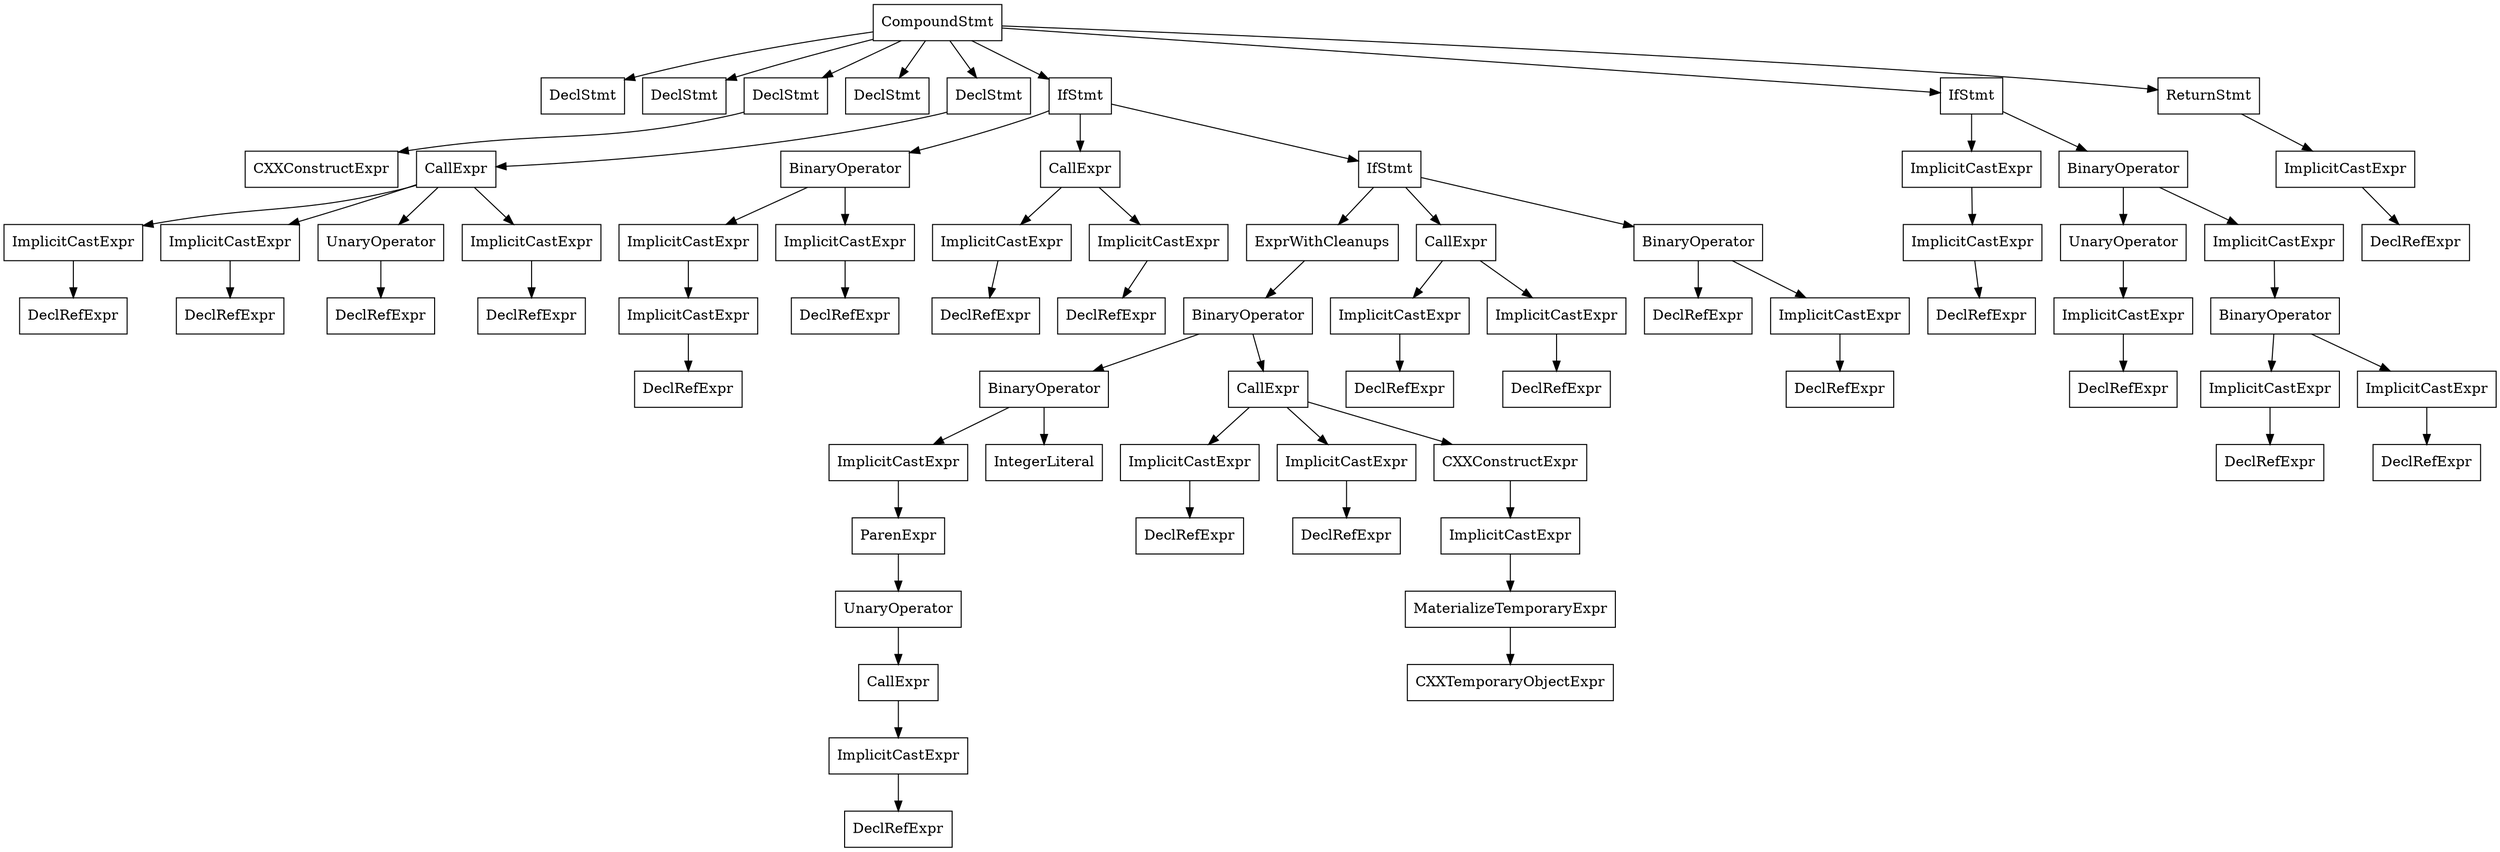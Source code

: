 digraph unnamed {

	Node0x55c2a566d588 [shape=record,label="{CompoundStmt}"];
	Node0x55c2a566d588 -> Node0x55c2a56692a0;
	Node0x55c2a566d588 -> Node0x55c2a5669330;
	Node0x55c2a566d588 -> Node0x55c2a566b6d0;
	Node0x55c2a566d588 -> Node0x55c2a566c060;
	Node0x55c2a566d588 -> Node0x55c2a566c260;
	Node0x55c2a566d588 -> Node0x55c2a566d338;
	Node0x55c2a566d588 -> Node0x55c2a566d520;
	Node0x55c2a566d588 -> Node0x55c2a566d578;
	Node0x55c2a56692a0 [shape=record,label="{DeclStmt}"];
	Node0x55c2a5669330 [shape=record,label="{DeclStmt}"];
	Node0x55c2a566b6d0 [shape=record,label="{DeclStmt}"];
	Node0x55c2a566b6d0 -> Node0x55c2a566b690;
	Node0x55c2a566b690 [shape=record,label="{CXXConstructExpr}"];
	Node0x55c2a566c060 [shape=record,label="{DeclStmt}"];
	Node0x55c2a566c260 [shape=record,label="{DeclStmt}"];
	Node0x55c2a566c260 -> Node0x55c2a566c1a0;
	Node0x55c2a566c1a0 [shape=record,label="{CallExpr}"];
	Node0x55c2a566c1a0 -> Node0x55c2a566c188;
	Node0x55c2a566c1a0 -> Node0x55c2a566c1d8;
	Node0x55c2a566c1a0 -> Node0x55c2a566c150;
	Node0x55c2a566c1a0 -> Node0x55c2a566c1f0;
	Node0x55c2a566c188 [shape=record,label="{ImplicitCastExpr}"];
	Node0x55c2a566c188 -> Node0x55c2a566c0f0;
	Node0x55c2a566c0f0 [shape=record,label="{DeclRefExpr}"];
	Node0x55c2a566c1d8 [shape=record,label="{ImplicitCastExpr}"];
	Node0x55c2a566c1d8 -> Node0x55c2a566c110;
	Node0x55c2a566c110 [shape=record,label="{DeclRefExpr}"];
	Node0x55c2a566c150 [shape=record,label="{UnaryOperator}"];
	Node0x55c2a566c150 -> Node0x55c2a566c130;
	Node0x55c2a566c130 [shape=record,label="{DeclRefExpr}"];
	Node0x55c2a566c1f0 [shape=record,label="{ImplicitCastExpr}"];
	Node0x55c2a566c1f0 -> Node0x55c2a566c168;
	Node0x55c2a566c168 [shape=record,label="{DeclRefExpr}"];
	Node0x55c2a566d338 [shape=record,label="{IfStmt}"];
	Node0x55c2a566d338 -> Node0x55c2a566c350;
	Node0x55c2a566d338 -> Node0x55c2a566c3a8;
	Node0x55c2a566d338 -> Node0x55c2a566d308;
	Node0x55c2a566c350 [shape=record,label="{BinaryOperator}"];
	Node0x55c2a566c350 -> Node0x55c2a566c338;
	Node0x55c2a566c350 -> Node0x55c2a566c320;
	Node0x55c2a566c338 [shape=record,label="{ImplicitCastExpr}"];
	Node0x55c2a566c338 -> Node0x55c2a566c308;
	Node0x55c2a566c308 [shape=record,label="{ImplicitCastExpr}"];
	Node0x55c2a566c308 -> Node0x55c2a566c2c8;
	Node0x55c2a566c2c8 [shape=record,label="{DeclRefExpr}"];
	Node0x55c2a566c320 [shape=record,label="{ImplicitCastExpr}"];
	Node0x55c2a566c320 -> Node0x55c2a566c2e8;
	Node0x55c2a566c2e8 [shape=record,label="{DeclRefExpr}"];
	Node0x55c2a566c3a8 [shape=record,label="{CallExpr}"];
	Node0x55c2a566c3a8 -> Node0x55c2a566c390;
	Node0x55c2a566c3a8 -> Node0x55c2a566c3d0;
	Node0x55c2a566c390 [shape=record,label="{ImplicitCastExpr}"];
	Node0x55c2a566c390 -> Node0x55c2a52634c8;
	Node0x55c2a52634c8 [shape=record,label="{DeclRefExpr}"];
	Node0x55c2a566c3d0 [shape=record,label="{ImplicitCastExpr}"];
	Node0x55c2a566c3d0 -> Node0x55c2a566c370;
	Node0x55c2a566c370 [shape=record,label="{DeclRefExpr}"];
	Node0x55c2a566d308 [shape=record,label="{IfStmt}"];
	Node0x55c2a566d308 -> Node0x55c2a566d200;
	Node0x55c2a566d308 -> Node0x55c2a566d250;
	Node0x55c2a566d308 -> Node0x55c2a566d2e8;
	Node0x55c2a566d200 [shape=record,label="{ExprWithCleanups}"];
	Node0x55c2a566d200 -> Node0x55c2a566d1e0;
	Node0x55c2a566d1e0 [shape=record,label="{BinaryOperator}"];
	Node0x55c2a566d1e0 -> Node0x55c2a566c470;
	Node0x55c2a566d1e0 -> Node0x55c2a566d130;
	Node0x55c2a566c470 [shape=record,label="{BinaryOperator}"];
	Node0x55c2a566c470 -> Node0x55c2a566c458;
	Node0x55c2a566c470 -> Node0x55c2a5263648;
	Node0x55c2a566c458 [shape=record,label="{ImplicitCastExpr}"];
	Node0x55c2a566c458 -> Node0x55c2a566c438;
	Node0x55c2a566c438 [shape=record,label="{ParenExpr}"];
	Node0x55c2a566c438 -> Node0x55c2a566c420;
	Node0x55c2a566c420 [shape=record,label="{UnaryOperator}"];
	Node0x55c2a566c420 -> Node0x55c2a566c400;
	Node0x55c2a566c400 [shape=record,label="{CallExpr}"];
	Node0x55c2a566c400 -> Node0x55c2a566c3e8;
	Node0x55c2a566c3e8 [shape=record,label="{ImplicitCastExpr}"];
	Node0x55c2a566c3e8 -> Node0x55c2a52635b8;
	Node0x55c2a52635b8 [shape=record,label="{DeclRefExpr}"];
	Node0x55c2a5263648 [shape=record,label="{IntegerLiteral}"];
	Node0x55c2a566d130 [shape=record,label="{CallExpr}"];
	Node0x55c2a566d130 -> Node0x55c2a566d118;
	Node0x55c2a566d130 -> Node0x55c2a566d160;
	Node0x55c2a566d130 -> Node0x55c2a566d1b0;
	Node0x55c2a566d118 [shape=record,label="{ImplicitCastExpr}"];
	Node0x55c2a566d118 -> Node0x55c2a566d088;
	Node0x55c2a566d088 [shape=record,label="{DeclRefExpr}"];
	Node0x55c2a566d160 [shape=record,label="{ImplicitCastExpr}"];
	Node0x55c2a566d160 -> Node0x55c2a566c518;
	Node0x55c2a566c518 [shape=record,label="{DeclRefExpr}"];
	Node0x55c2a566d1b0 [shape=record,label="{CXXConstructExpr}"];
	Node0x55c2a566d1b0 -> Node0x55c2a566d190;
	Node0x55c2a566d190 [shape=record,label="{ImplicitCastExpr}"];
	Node0x55c2a566d190 -> Node0x55c2a566d178;
	Node0x55c2a566d178 [shape=record,label="{MaterializeTemporaryExpr}"];
	Node0x55c2a566d178 -> Node0x55c2a566cf68;
	Node0x55c2a566cf68 [shape=record,label="{CXXTemporaryObjectExpr}"];
	Node0x55c2a566d250 [shape=record,label="{CallExpr}"];
	Node0x55c2a566d250 -> Node0x55c2a566d238;
	Node0x55c2a566d250 -> Node0x55c2a566d278;
	Node0x55c2a566d238 [shape=record,label="{ImplicitCastExpr}"];
	Node0x55c2a566d238 -> Node0x55c2a5263a00;
	Node0x55c2a5263a00 [shape=record,label="{DeclRefExpr}"];
	Node0x55c2a566d278 [shape=record,label="{ImplicitCastExpr}"];
	Node0x55c2a566d278 -> Node0x55c2a566d218;
	Node0x55c2a566d218 [shape=record,label="{DeclRefExpr}"];
	Node0x55c2a566d2e8 [shape=record,label="{BinaryOperator}"];
	Node0x55c2a566d2e8 -> Node0x55c2a566d290;
	Node0x55c2a566d2e8 -> Node0x55c2a566d2d0;
	Node0x55c2a566d290 [shape=record,label="{DeclRefExpr}"];
	Node0x55c2a566d2d0 [shape=record,label="{ImplicitCastExpr}"];
	Node0x55c2a566d2d0 -> Node0x55c2a566d2b0;
	Node0x55c2a566d2b0 [shape=record,label="{DeclRefExpr}"];
	Node0x55c2a566d520 [shape=record,label="{IfStmt}"];
	Node0x55c2a566d520 -> Node0x55c2a566d3a0;
	Node0x55c2a566d520 -> Node0x55c2a566d500;
	Node0x55c2a566d3a0 [shape=record,label="{ImplicitCastExpr}"];
	Node0x55c2a566d3a0 -> Node0x55c2a566d388;
	Node0x55c2a566d388 [shape=record,label="{ImplicitCastExpr}"];
	Node0x55c2a566d388 -> Node0x55c2a566d368;
	Node0x55c2a566d368 [shape=record,label="{DeclRefExpr}"];
	Node0x55c2a566d500 [shape=record,label="{BinaryOperator}"];
	Node0x55c2a566d500 -> Node0x55c2a566d3f0;
	Node0x55c2a566d500 -> Node0x55c2a566d4e8;
	Node0x55c2a566d3f0 [shape=record,label="{UnaryOperator}"];
	Node0x55c2a566d3f0 -> Node0x55c2a566d3d8;
	Node0x55c2a566d3d8 [shape=record,label="{ImplicitCastExpr}"];
	Node0x55c2a566d3d8 -> Node0x55c2a566d3b8;
	Node0x55c2a566d3b8 [shape=record,label="{DeclRefExpr}"];
	Node0x55c2a566d4e8 [shape=record,label="{ImplicitCastExpr}"];
	Node0x55c2a566d4e8 -> Node0x55c2a566d4c8;
	Node0x55c2a566d4c8 [shape=record,label="{BinaryOperator}"];
	Node0x55c2a566d4c8 -> Node0x55c2a566d498;
	Node0x55c2a566d4c8 -> Node0x55c2a566d4b0;
	Node0x55c2a566d498 [shape=record,label="{ImplicitCastExpr}"];
	Node0x55c2a566d498 -> Node0x55c2a566d458;
	Node0x55c2a566d458 [shape=record,label="{DeclRefExpr}"];
	Node0x55c2a566d4b0 [shape=record,label="{ImplicitCastExpr}"];
	Node0x55c2a566d4b0 -> Node0x55c2a566d478;
	Node0x55c2a566d478 [shape=record,label="{DeclRefExpr}"];
	Node0x55c2a566d578 [shape=record,label="{ReturnStmt}"];
	Node0x55c2a566d578 -> Node0x55c2a566d560;
	Node0x55c2a566d560 [shape=record,label="{ImplicitCastExpr}"];
	Node0x55c2a566d560 -> Node0x55c2a566d540;
	Node0x55c2a566d540 [shape=record,label="{DeclRefExpr}"];
}
